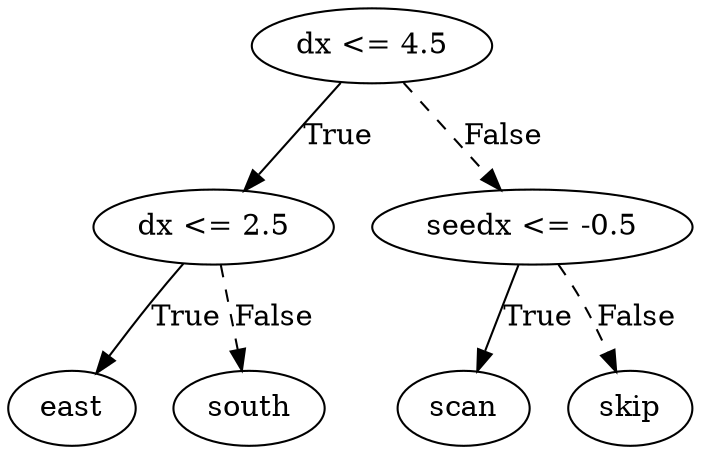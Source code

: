 digraph {
0 [label="dx <= 4.5"];
1 [label="dx <= 2.5"];
2 [label="east"];
1 -> 2 [label="True"];
3 [label="south"];
1 -> 3 [style="dashed", label="False"];
0 -> 1 [label="True"];
4 [label="seedx <= -0.5"];
5 [label="scan"];
4 -> 5 [label="True"];
6 [label="skip"];
4 -> 6 [style="dashed", label="False"];
0 -> 4 [style="dashed", label="False"];

}
